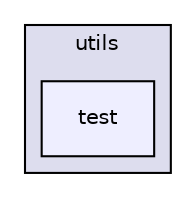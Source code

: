 digraph "libs/utils/test" {
  compound=true
  node [ fontsize="10", fontname="Helvetica"];
  edge [ labelfontsize="10", labelfontname="Helvetica"];
  subgraph clusterdir_536c271ae5a55ac6615492af81b56ab0 {
    graph [ bgcolor="#ddddee", pencolor="black", label="utils" fontname="Helvetica", fontsize="10", URL="dir_536c271ae5a55ac6615492af81b56ab0.html"]
  dir_b69d533745ff4dafddfc75d887ef9d86 [shape=box, label="test", style="filled", fillcolor="#eeeeff", pencolor="black", URL="dir_b69d533745ff4dafddfc75d887ef9d86.html"];
  }
}
